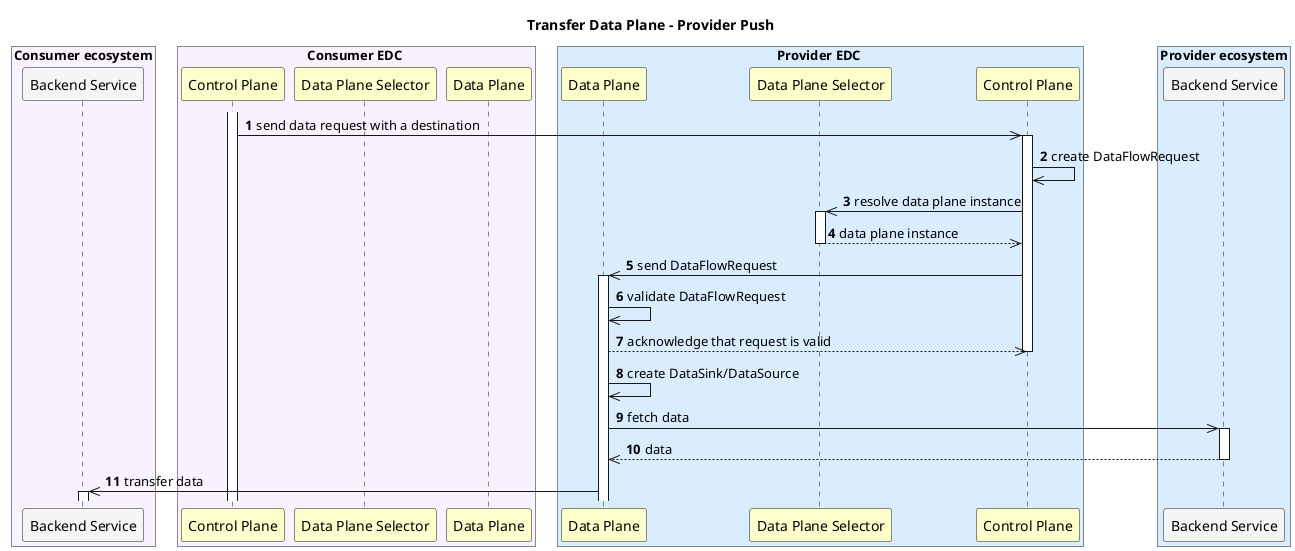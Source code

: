 '
'  Copyright (c) 2022 Amadeus
'
'  This program and the accompanying materials are made available under the
'  terms of the Apache License, Version 2.0 which is available at
'  https://www.apache.org/licenses/LICENSE-2.0
'
'  SPDX-License-Identifier: Apache-2.0
'
'  Contributors:
'      Amadeus - Initial Version
'

@startuml


skinParam NoteBackgroundColor WhiteSmoke
skinParam NoteFontColor Black
skinParam ParticipantBackgroundColor WhiteSmoke
skinParam ActorBackgroundColor WhiteSmoke
skinParam AgentBackgroundColor White
skinParam AgentBorderColor SkyBlue
skinparam shadowing false
skinparam BoxPadding 10

!define ConsumerColor f8f2ff
!define ProviderColor d9edff
!define WarningColor Business
!define LeadColor Technology

autonumber

box "Consumer ecosystem" #ConsumerColor
    participant CBE as "Backend Service"
end box

 box Consumer EDC #ConsumerColor
    participant CCP as "Control Plane" #Business
    participant CDPS as "Data Plane Selector" #Business
    participant CDP as "Data Plane" #Business
end box

box Provider EDC #ProviderColor
    participant PDP as "Data Plane" #Business
    participant PDPS as "Data Plane Selector" #Business
    participant PCP as "Control Plane" #Business
end box

box "Provider ecosystem" #ProviderColor
    participant PBE as "Backend Service"
end box

title
 **Transfer Data Plane - Provider Push**
end title
autonumber 1

activate CCP
CCP ->> PCP : send data request with a destination
activate PCP
PCP ->> PCP : create DataFlowRequest
PCP ->> PDPS : resolve data plane instance
activate PDPS
PDPS -->> PCP : data plane instance
deactivate PDPS
PCP ->> PDP : send DataFlowRequest
activate PDP
PDP ->> PDP : validate DataFlowRequest
PDP -->> PCP : acknowledge that request is valid
deactivate PCP
PDP ->> PDP : create DataSink/DataSource
PDP ->> PBE : fetch data
activate PBE
PBE -->> PDP : data
deactivate PBE
PDP ->> CBE : transfer data
activate CBE

@enduml